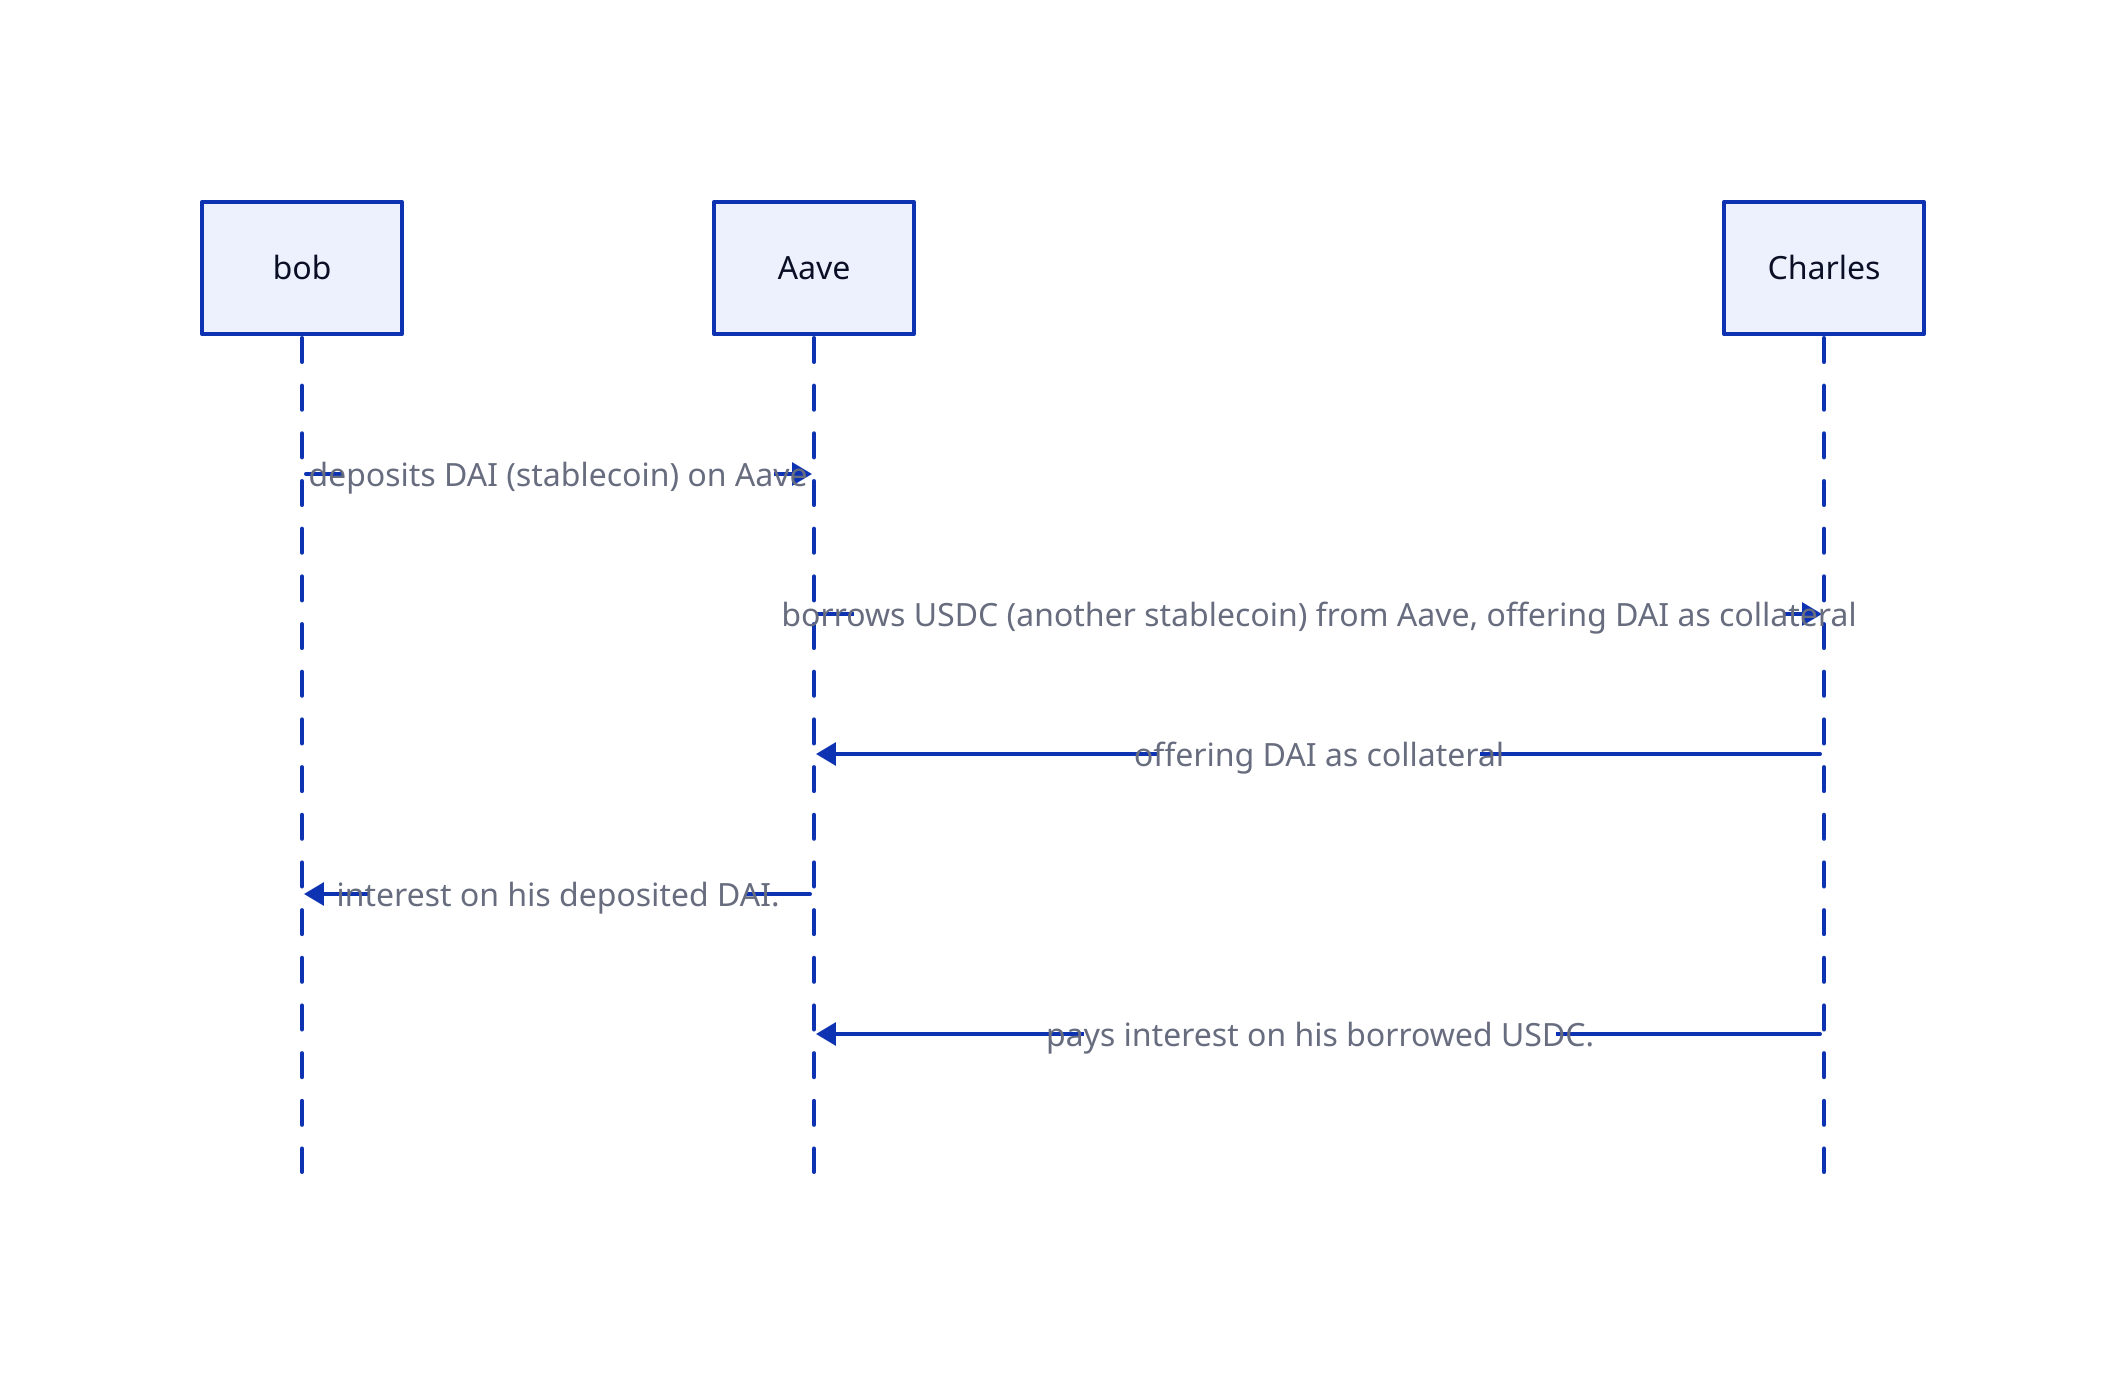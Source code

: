 shape: sequence_diagram
bob -> Aave: deposits DAI (stablecoin) on Aave
Aave -> Charles :borrows USDC (another stablecoin) from Aave, offering DAI as collateral
Charles-> Aave :offering DAI as collateral
Aave -> Bob : interest on his deposited DAI.
Charles -> Aave : pays interest on his borrowed USDC.
